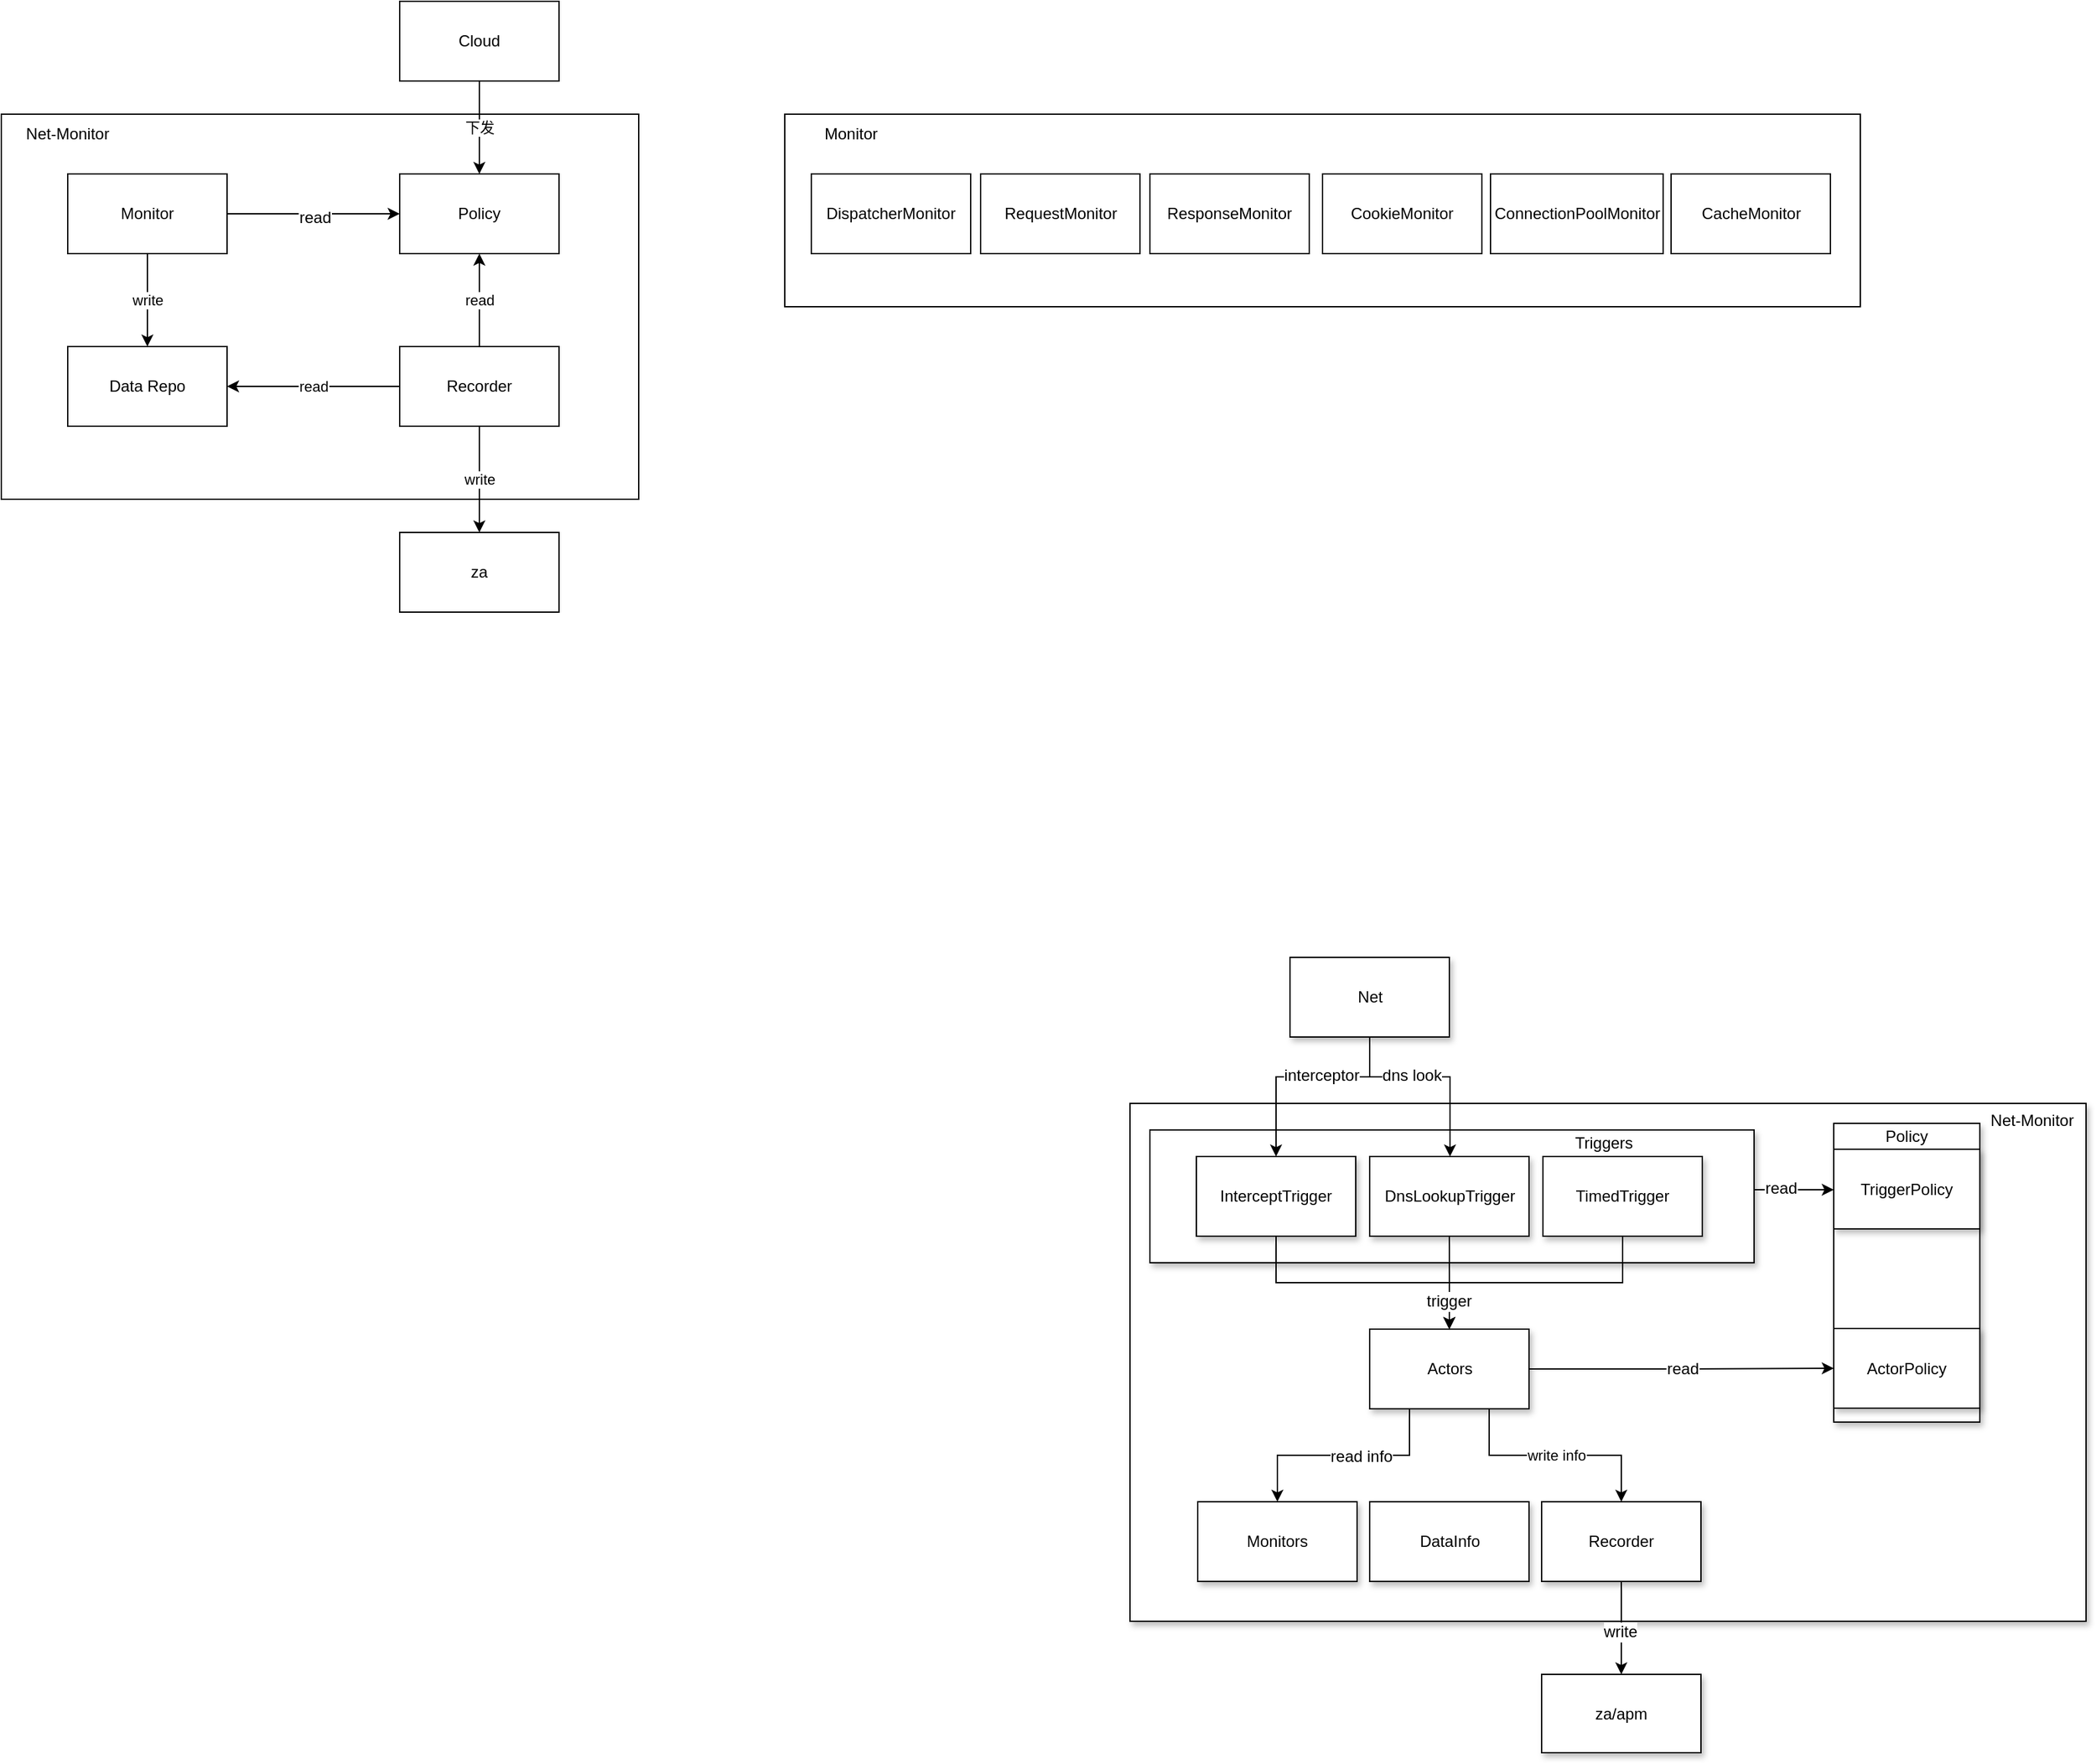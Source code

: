 <mxfile version="10.8.0" type="github"><diagram id="ODRlJLSbJ1PWDYgeRJU7" name="第 1 页"><mxGraphModel dx="1638" dy="730" grid="1" gridSize="10" guides="1" tooltips="1" connect="1" arrows="1" fold="1" page="1" pageScale="1" pageWidth="3300" pageHeight="4681" math="0" shadow="0"><root><mxCell id="0"/><mxCell id="1" parent="0"/><mxCell id="24aDtjW5uFOmCEusT9xI-58" value="" style="rounded=0;whiteSpace=wrap;html=1;shadow=1;" vertex="1" parent="1"><mxGeometry x="1070" y="980" width="720" height="390" as="geometry"/></mxCell><mxCell id="24aDtjW5uFOmCEusT9xI-76" style="edgeStyle=orthogonalEdgeStyle;rounded=0;orthogonalLoop=1;jettySize=auto;html=1;exitX=1;exitY=0.5;exitDx=0;exitDy=0;" edge="1" parent="1" source="24aDtjW5uFOmCEusT9xI-72" target="24aDtjW5uFOmCEusT9xI-69"><mxGeometry relative="1" as="geometry"><Array as="points"><mxPoint x="1540" y="1045"/></Array></mxGeometry></mxCell><mxCell id="24aDtjW5uFOmCEusT9xI-78" value="read" style="text;html=1;resizable=0;points=[];align=center;verticalAlign=middle;labelBackgroundColor=#ffffff;" vertex="1" connectable="0" parent="24aDtjW5uFOmCEusT9xI-76"><mxGeometry y="-4" relative="1" as="geometry"><mxPoint x="-8" y="-5" as="offset"/></mxGeometry></mxCell><mxCell id="24aDtjW5uFOmCEusT9xI-72" value="" style="rounded=0;whiteSpace=wrap;html=1;shadow=1;" vertex="1" parent="1"><mxGeometry x="1085" y="1000" width="455" height="100" as="geometry"/></mxCell><mxCell id="24aDtjW5uFOmCEusT9xI-24" value="" style="rounded=0;whiteSpace=wrap;html=1;" vertex="1" parent="1"><mxGeometry x="810" y="235" width="810" height="145" as="geometry"/></mxCell><mxCell id="24aDtjW5uFOmCEusT9xI-16" value="" style="rounded=0;whiteSpace=wrap;html=1;" vertex="1" parent="1"><mxGeometry x="220" y="235" width="480" height="290" as="geometry"/></mxCell><mxCell id="24aDtjW5uFOmCEusT9xI-6" value="write" style="edgeStyle=orthogonalEdgeStyle;rounded=0;orthogonalLoop=1;jettySize=auto;html=1;exitX=0.5;exitY=1;exitDx=0;exitDy=0;" edge="1" parent="1" source="24aDtjW5uFOmCEusT9xI-1" target="24aDtjW5uFOmCEusT9xI-2"><mxGeometry relative="1" as="geometry"/></mxCell><mxCell id="24aDtjW5uFOmCEusT9xI-9" style="edgeStyle=orthogonalEdgeStyle;rounded=0;orthogonalLoop=1;jettySize=auto;html=1;exitX=1;exitY=0.5;exitDx=0;exitDy=0;" edge="1" parent="1" source="24aDtjW5uFOmCEusT9xI-1" target="24aDtjW5uFOmCEusT9xI-4"><mxGeometry relative="1" as="geometry"/></mxCell><mxCell id="24aDtjW5uFOmCEusT9xI-11" value="read&lt;br&gt;" style="text;html=1;resizable=0;points=[];align=center;verticalAlign=middle;labelBackgroundColor=#ffffff;" vertex="1" connectable="0" parent="24aDtjW5uFOmCEusT9xI-9"><mxGeometry x="0.015" y="-3" relative="1" as="geometry"><mxPoint as="offset"/></mxGeometry></mxCell><mxCell id="24aDtjW5uFOmCEusT9xI-1" value="Monitor&lt;br&gt;" style="rounded=0;whiteSpace=wrap;html=1;" vertex="1" parent="1"><mxGeometry x="270" y="280" width="120" height="60" as="geometry"/></mxCell><mxCell id="24aDtjW5uFOmCEusT9xI-2" value="Data Repo" style="rounded=0;whiteSpace=wrap;html=1;" vertex="1" parent="1"><mxGeometry x="270" y="410" width="120" height="60" as="geometry"/></mxCell><mxCell id="24aDtjW5uFOmCEusT9xI-7" value="read" style="edgeStyle=orthogonalEdgeStyle;rounded=0;orthogonalLoop=1;jettySize=auto;html=1;exitX=0;exitY=0.5;exitDx=0;exitDy=0;entryX=1;entryY=0.5;entryDx=0;entryDy=0;" edge="1" parent="1" source="24aDtjW5uFOmCEusT9xI-3" target="24aDtjW5uFOmCEusT9xI-2"><mxGeometry relative="1" as="geometry"/></mxCell><mxCell id="24aDtjW5uFOmCEusT9xI-8" value="read" style="edgeStyle=orthogonalEdgeStyle;rounded=0;orthogonalLoop=1;jettySize=auto;html=1;exitX=0.5;exitY=0;exitDx=0;exitDy=0;entryX=0.5;entryY=1;entryDx=0;entryDy=0;" edge="1" parent="1" source="24aDtjW5uFOmCEusT9xI-3" target="24aDtjW5uFOmCEusT9xI-4"><mxGeometry relative="1" as="geometry"/></mxCell><mxCell id="24aDtjW5uFOmCEusT9xI-12" value="write" style="edgeStyle=orthogonalEdgeStyle;rounded=0;orthogonalLoop=1;jettySize=auto;html=1;exitX=0.5;exitY=1;exitDx=0;exitDy=0;" edge="1" parent="1" source="24aDtjW5uFOmCEusT9xI-3" target="24aDtjW5uFOmCEusT9xI-5"><mxGeometry relative="1" as="geometry"/></mxCell><mxCell id="24aDtjW5uFOmCEusT9xI-3" value="Recorder&lt;br&gt;" style="rounded=0;whiteSpace=wrap;html=1;" vertex="1" parent="1"><mxGeometry x="520" y="410" width="120" height="60" as="geometry"/></mxCell><mxCell id="24aDtjW5uFOmCEusT9xI-4" value="Policy" style="rounded=0;whiteSpace=wrap;html=1;" vertex="1" parent="1"><mxGeometry x="520" y="280" width="120" height="60" as="geometry"/></mxCell><mxCell id="24aDtjW5uFOmCEusT9xI-5" value="za" style="rounded=0;whiteSpace=wrap;html=1;" vertex="1" parent="1"><mxGeometry x="520" y="550" width="120" height="60" as="geometry"/></mxCell><mxCell id="24aDtjW5uFOmCEusT9xI-14" value="下发" style="edgeStyle=orthogonalEdgeStyle;rounded=0;orthogonalLoop=1;jettySize=auto;html=1;exitX=0.5;exitY=1;exitDx=0;exitDy=0;" edge="1" parent="1" source="24aDtjW5uFOmCEusT9xI-13" target="24aDtjW5uFOmCEusT9xI-4"><mxGeometry relative="1" as="geometry"/></mxCell><mxCell id="24aDtjW5uFOmCEusT9xI-13" value="Cloud" style="rounded=0;whiteSpace=wrap;html=1;" vertex="1" parent="1"><mxGeometry x="520" y="150" width="120" height="60" as="geometry"/></mxCell><mxCell id="24aDtjW5uFOmCEusT9xI-17" value="Net-Monitor" style="text;html=1;strokeColor=none;fillColor=none;align=center;verticalAlign=middle;whiteSpace=wrap;rounded=0;" vertex="1" parent="1"><mxGeometry x="230" y="240" width="80" height="20" as="geometry"/></mxCell><mxCell id="24aDtjW5uFOmCEusT9xI-18" value="&lt;span&gt;DispatcherMonitor&lt;/span&gt;" style="rounded=0;whiteSpace=wrap;html=1;" vertex="1" parent="1"><mxGeometry x="830" y="280" width="120" height="60" as="geometry"/></mxCell><mxCell id="24aDtjW5uFOmCEusT9xI-19" value="&lt;span&gt;ConnectionPoolMonitor&lt;/span&gt;" style="rounded=0;whiteSpace=wrap;html=1;" vertex="1" parent="1"><mxGeometry x="1341.5" y="280" width="130" height="60" as="geometry"/></mxCell><mxCell id="24aDtjW5uFOmCEusT9xI-20" value="&lt;span&gt;RequestMonitor&lt;/span&gt;" style="rounded=0;whiteSpace=wrap;html=1;" vertex="1" parent="1"><mxGeometry x="957.5" y="280" width="120" height="60" as="geometry"/></mxCell><mxCell id="24aDtjW5uFOmCEusT9xI-21" value="&lt;span&gt;CookieMonitor&lt;/span&gt;" style="rounded=0;whiteSpace=wrap;html=1;" vertex="1" parent="1"><mxGeometry x="1215" y="280" width="120" height="60" as="geometry"/></mxCell><mxCell id="24aDtjW5uFOmCEusT9xI-22" value="&lt;span&gt;CacheMonitor&lt;/span&gt;" style="rounded=0;whiteSpace=wrap;html=1;" vertex="1" parent="1"><mxGeometry x="1477.5" y="280" width="120" height="60" as="geometry"/></mxCell><mxCell id="24aDtjW5uFOmCEusT9xI-23" value="ResponseMonitor" style="rounded=0;whiteSpace=wrap;html=1;" vertex="1" parent="1"><mxGeometry x="1085" y="280" width="120" height="60" as="geometry"/></mxCell><mxCell id="24aDtjW5uFOmCEusT9xI-25" value="Monitor" style="text;html=1;strokeColor=none;fillColor=none;align=center;verticalAlign=middle;whiteSpace=wrap;rounded=0;" vertex="1" parent="1"><mxGeometry x="840" y="240" width="40" height="20" as="geometry"/></mxCell><mxCell id="24aDtjW5uFOmCEusT9xI-47" style="edgeStyle=orthogonalEdgeStyle;rounded=0;orthogonalLoop=1;jettySize=auto;html=1;exitX=0.25;exitY=1;exitDx=0;exitDy=0;entryX=0.5;entryY=0;entryDx=0;entryDy=0;" edge="1" parent="1" source="24aDtjW5uFOmCEusT9xI-37" target="24aDtjW5uFOmCEusT9xI-38"><mxGeometry relative="1" as="geometry"/></mxCell><mxCell id="24aDtjW5uFOmCEusT9xI-48" value="read info" style="text;html=1;resizable=0;points=[];align=center;verticalAlign=middle;labelBackgroundColor=#ffffff;" vertex="1" connectable="0" parent="24aDtjW5uFOmCEusT9xI-47"><mxGeometry x="-0.15" y="1" relative="1" as="geometry"><mxPoint as="offset"/></mxGeometry></mxCell><mxCell id="24aDtjW5uFOmCEusT9xI-49" value="write info" style="edgeStyle=orthogonalEdgeStyle;rounded=0;orthogonalLoop=1;jettySize=auto;html=1;exitX=0.75;exitY=1;exitDx=0;exitDy=0;" edge="1" parent="1" source="24aDtjW5uFOmCEusT9xI-37" target="24aDtjW5uFOmCEusT9xI-39"><mxGeometry relative="1" as="geometry"/></mxCell><mxCell id="24aDtjW5uFOmCEusT9xI-77" style="edgeStyle=orthogonalEdgeStyle;rounded=0;orthogonalLoop=1;jettySize=auto;html=1;exitX=1;exitY=0.5;exitDx=0;exitDy=0;" edge="1" parent="1" source="24aDtjW5uFOmCEusT9xI-37" target="24aDtjW5uFOmCEusT9xI-70"><mxGeometry relative="1" as="geometry"/></mxCell><mxCell id="24aDtjW5uFOmCEusT9xI-79" value="read" style="text;html=1;resizable=0;points=[];align=center;verticalAlign=middle;labelBackgroundColor=#ffffff;" vertex="1" connectable="0" parent="24aDtjW5uFOmCEusT9xI-77"><mxGeometry x="0.004" relative="1" as="geometry"><mxPoint as="offset"/></mxGeometry></mxCell><mxCell id="24aDtjW5uFOmCEusT9xI-37" value="Actors" style="rounded=0;whiteSpace=wrap;html=1;shadow=1;" vertex="1" parent="1"><mxGeometry x="1250.5" y="1150" width="120" height="60" as="geometry"/></mxCell><mxCell id="24aDtjW5uFOmCEusT9xI-38" value="Monitors" style="rounded=0;whiteSpace=wrap;html=1;shadow=1;" vertex="1" parent="1"><mxGeometry x="1121" y="1280" width="120" height="60" as="geometry"/></mxCell><mxCell id="24aDtjW5uFOmCEusT9xI-66" style="edgeStyle=orthogonalEdgeStyle;rounded=0;orthogonalLoop=1;jettySize=auto;html=1;exitX=0.5;exitY=1;exitDx=0;exitDy=0;entryX=0.5;entryY=0;entryDx=0;entryDy=0;" edge="1" parent="1" source="24aDtjW5uFOmCEusT9xI-39" target="24aDtjW5uFOmCEusT9xI-65"><mxGeometry relative="1" as="geometry"/></mxCell><mxCell id="24aDtjW5uFOmCEusT9xI-67" value="write" style="text;html=1;resizable=0;points=[];align=center;verticalAlign=middle;labelBackgroundColor=#ffffff;" vertex="1" connectable="0" parent="24aDtjW5uFOmCEusT9xI-66"><mxGeometry x="0.086" y="-1" relative="1" as="geometry"><mxPoint as="offset"/></mxGeometry></mxCell><mxCell id="24aDtjW5uFOmCEusT9xI-39" value="Recorder&lt;br&gt;" style="rounded=0;whiteSpace=wrap;html=1;shadow=1;" vertex="1" parent="1"><mxGeometry x="1380" y="1280" width="120" height="60" as="geometry"/></mxCell><mxCell id="24aDtjW5uFOmCEusT9xI-40" value="DataInfo" style="rounded=0;whiteSpace=wrap;html=1;shadow=1;" vertex="1" parent="1"><mxGeometry x="1250.5" y="1280" width="120" height="60" as="geometry"/></mxCell><mxCell id="24aDtjW5uFOmCEusT9xI-41" value="" style="rounded=0;whiteSpace=wrap;html=1;shadow=1;" vertex="1" parent="1"><mxGeometry x="1600" y="995" width="110" height="225" as="geometry"/></mxCell><mxCell id="24aDtjW5uFOmCEusT9xI-55" style="edgeStyle=orthogonalEdgeStyle;rounded=0;orthogonalLoop=1;jettySize=auto;html=1;exitX=0.5;exitY=1;exitDx=0;exitDy=0;" edge="1" parent="1" source="24aDtjW5uFOmCEusT9xI-44" target="24aDtjW5uFOmCEusT9xI-37"><mxGeometry relative="1" as="geometry"/></mxCell><mxCell id="24aDtjW5uFOmCEusT9xI-44" value="InterceptTrigger" style="rounded=0;whiteSpace=wrap;html=1;shadow=1;" vertex="1" parent="1"><mxGeometry x="1120" y="1020" width="120" height="60" as="geometry"/></mxCell><mxCell id="24aDtjW5uFOmCEusT9xI-54" style="edgeStyle=orthogonalEdgeStyle;rounded=0;orthogonalLoop=1;jettySize=auto;html=1;exitX=0.5;exitY=1;exitDx=0;exitDy=0;entryX=0.5;entryY=0;entryDx=0;entryDy=0;" edge="1" parent="1" source="24aDtjW5uFOmCEusT9xI-45" target="24aDtjW5uFOmCEusT9xI-37"><mxGeometry relative="1" as="geometry"/></mxCell><mxCell id="24aDtjW5uFOmCEusT9xI-45" value="DnsLookupTrigger" style="rounded=0;whiteSpace=wrap;html=1;shadow=1;" vertex="1" parent="1"><mxGeometry x="1250.5" y="1020" width="120" height="60" as="geometry"/></mxCell><mxCell id="24aDtjW5uFOmCEusT9xI-56" style="edgeStyle=orthogonalEdgeStyle;rounded=0;orthogonalLoop=1;jettySize=auto;html=1;exitX=0.5;exitY=1;exitDx=0;exitDy=0;entryX=0.5;entryY=0;entryDx=0;entryDy=0;" edge="1" parent="1" source="24aDtjW5uFOmCEusT9xI-46" target="24aDtjW5uFOmCEusT9xI-37"><mxGeometry relative="1" as="geometry"/></mxCell><mxCell id="24aDtjW5uFOmCEusT9xI-57" value="trigger" style="text;html=1;resizable=0;points=[];align=center;verticalAlign=middle;labelBackgroundColor=#ffffff;" vertex="1" connectable="0" parent="24aDtjW5uFOmCEusT9xI-56"><mxGeometry x="0.853" y="-2" relative="1" as="geometry"><mxPoint x="1.5" y="-7" as="offset"/></mxGeometry></mxCell><mxCell id="24aDtjW5uFOmCEusT9xI-46" value="TimedTrigger" style="rounded=0;whiteSpace=wrap;html=1;shadow=1;" vertex="1" parent="1"><mxGeometry x="1381" y="1020" width="120" height="60" as="geometry"/></mxCell><mxCell id="24aDtjW5uFOmCEusT9xI-59" value="Net-Monitor" style="text;html=1;strokeColor=none;fillColor=none;align=center;verticalAlign=middle;whiteSpace=wrap;rounded=0;shadow=1;" vertex="1" parent="1"><mxGeometry x="1710" y="985" width="79" height="15" as="geometry"/></mxCell><mxCell id="24aDtjW5uFOmCEusT9xI-61" style="edgeStyle=orthogonalEdgeStyle;rounded=0;orthogonalLoop=1;jettySize=auto;html=1;exitX=0.5;exitY=1;exitDx=0;exitDy=0;entryX=0.5;entryY=0;entryDx=0;entryDy=0;" edge="1" parent="1" source="24aDtjW5uFOmCEusT9xI-60" target="24aDtjW5uFOmCEusT9xI-44"><mxGeometry relative="1" as="geometry"><Array as="points"><mxPoint x="1251" y="960"/><mxPoint x="1180" y="960"/></Array></mxGeometry></mxCell><mxCell id="24aDtjW5uFOmCEusT9xI-64" value="interceptor" style="text;html=1;resizable=0;points=[];align=center;verticalAlign=middle;labelBackgroundColor=#ffffff;" vertex="1" connectable="0" parent="24aDtjW5uFOmCEusT9xI-61"><mxGeometry x="0.118" y="-1" relative="1" as="geometry"><mxPoint x="23" as="offset"/></mxGeometry></mxCell><mxCell id="24aDtjW5uFOmCEusT9xI-62" style="edgeStyle=orthogonalEdgeStyle;rounded=0;orthogonalLoop=1;jettySize=auto;html=1;exitX=0.5;exitY=1;exitDx=0;exitDy=0;" edge="1" parent="1" source="24aDtjW5uFOmCEusT9xI-60" target="24aDtjW5uFOmCEusT9xI-45"><mxGeometry relative="1" as="geometry"><Array as="points"><mxPoint x="1251" y="960"/><mxPoint x="1311" y="960"/></Array></mxGeometry></mxCell><mxCell id="24aDtjW5uFOmCEusT9xI-63" value="dns look" style="text;html=1;resizable=0;points=[];align=center;verticalAlign=middle;labelBackgroundColor=#ffffff;" vertex="1" connectable="0" parent="24aDtjW5uFOmCEusT9xI-62"><mxGeometry x="-0.12" y="3" relative="1" as="geometry"><mxPoint x="-5" y="2" as="offset"/></mxGeometry></mxCell><mxCell id="24aDtjW5uFOmCEusT9xI-60" value="Net" style="rounded=0;whiteSpace=wrap;html=1;shadow=1;" vertex="1" parent="1"><mxGeometry x="1190.5" y="870" width="120" height="60" as="geometry"/></mxCell><mxCell id="24aDtjW5uFOmCEusT9xI-65" value="za/apm" style="rounded=0;whiteSpace=wrap;html=1;shadow=1;" vertex="1" parent="1"><mxGeometry x="1380" y="1410" width="120" height="59" as="geometry"/></mxCell><mxCell id="24aDtjW5uFOmCEusT9xI-68" value="Policy" style="text;html=1;strokeColor=none;fillColor=none;align=center;verticalAlign=middle;whiteSpace=wrap;rounded=0;shadow=1;" vertex="1" parent="1"><mxGeometry x="1635" y="994.5" width="40" height="20" as="geometry"/></mxCell><mxCell id="24aDtjW5uFOmCEusT9xI-69" value="TriggerPolicy" style="rounded=0;whiteSpace=wrap;html=1;shadow=1;" vertex="1" parent="1"><mxGeometry x="1600" y="1014.5" width="110" height="60" as="geometry"/></mxCell><mxCell id="24aDtjW5uFOmCEusT9xI-70" value="ActorPolicy" style="rounded=0;whiteSpace=wrap;html=1;shadow=1;" vertex="1" parent="1"><mxGeometry x="1600" y="1149.5" width="110" height="60" as="geometry"/></mxCell><mxCell id="24aDtjW5uFOmCEusT9xI-73" value="Triggers" style="text;html=1;strokeColor=none;fillColor=none;align=center;verticalAlign=middle;whiteSpace=wrap;rounded=0;shadow=1;" vertex="1" parent="1"><mxGeometry x="1407" y="1000" width="40" height="20" as="geometry"/></mxCell></root></mxGraphModel></diagram></mxfile>